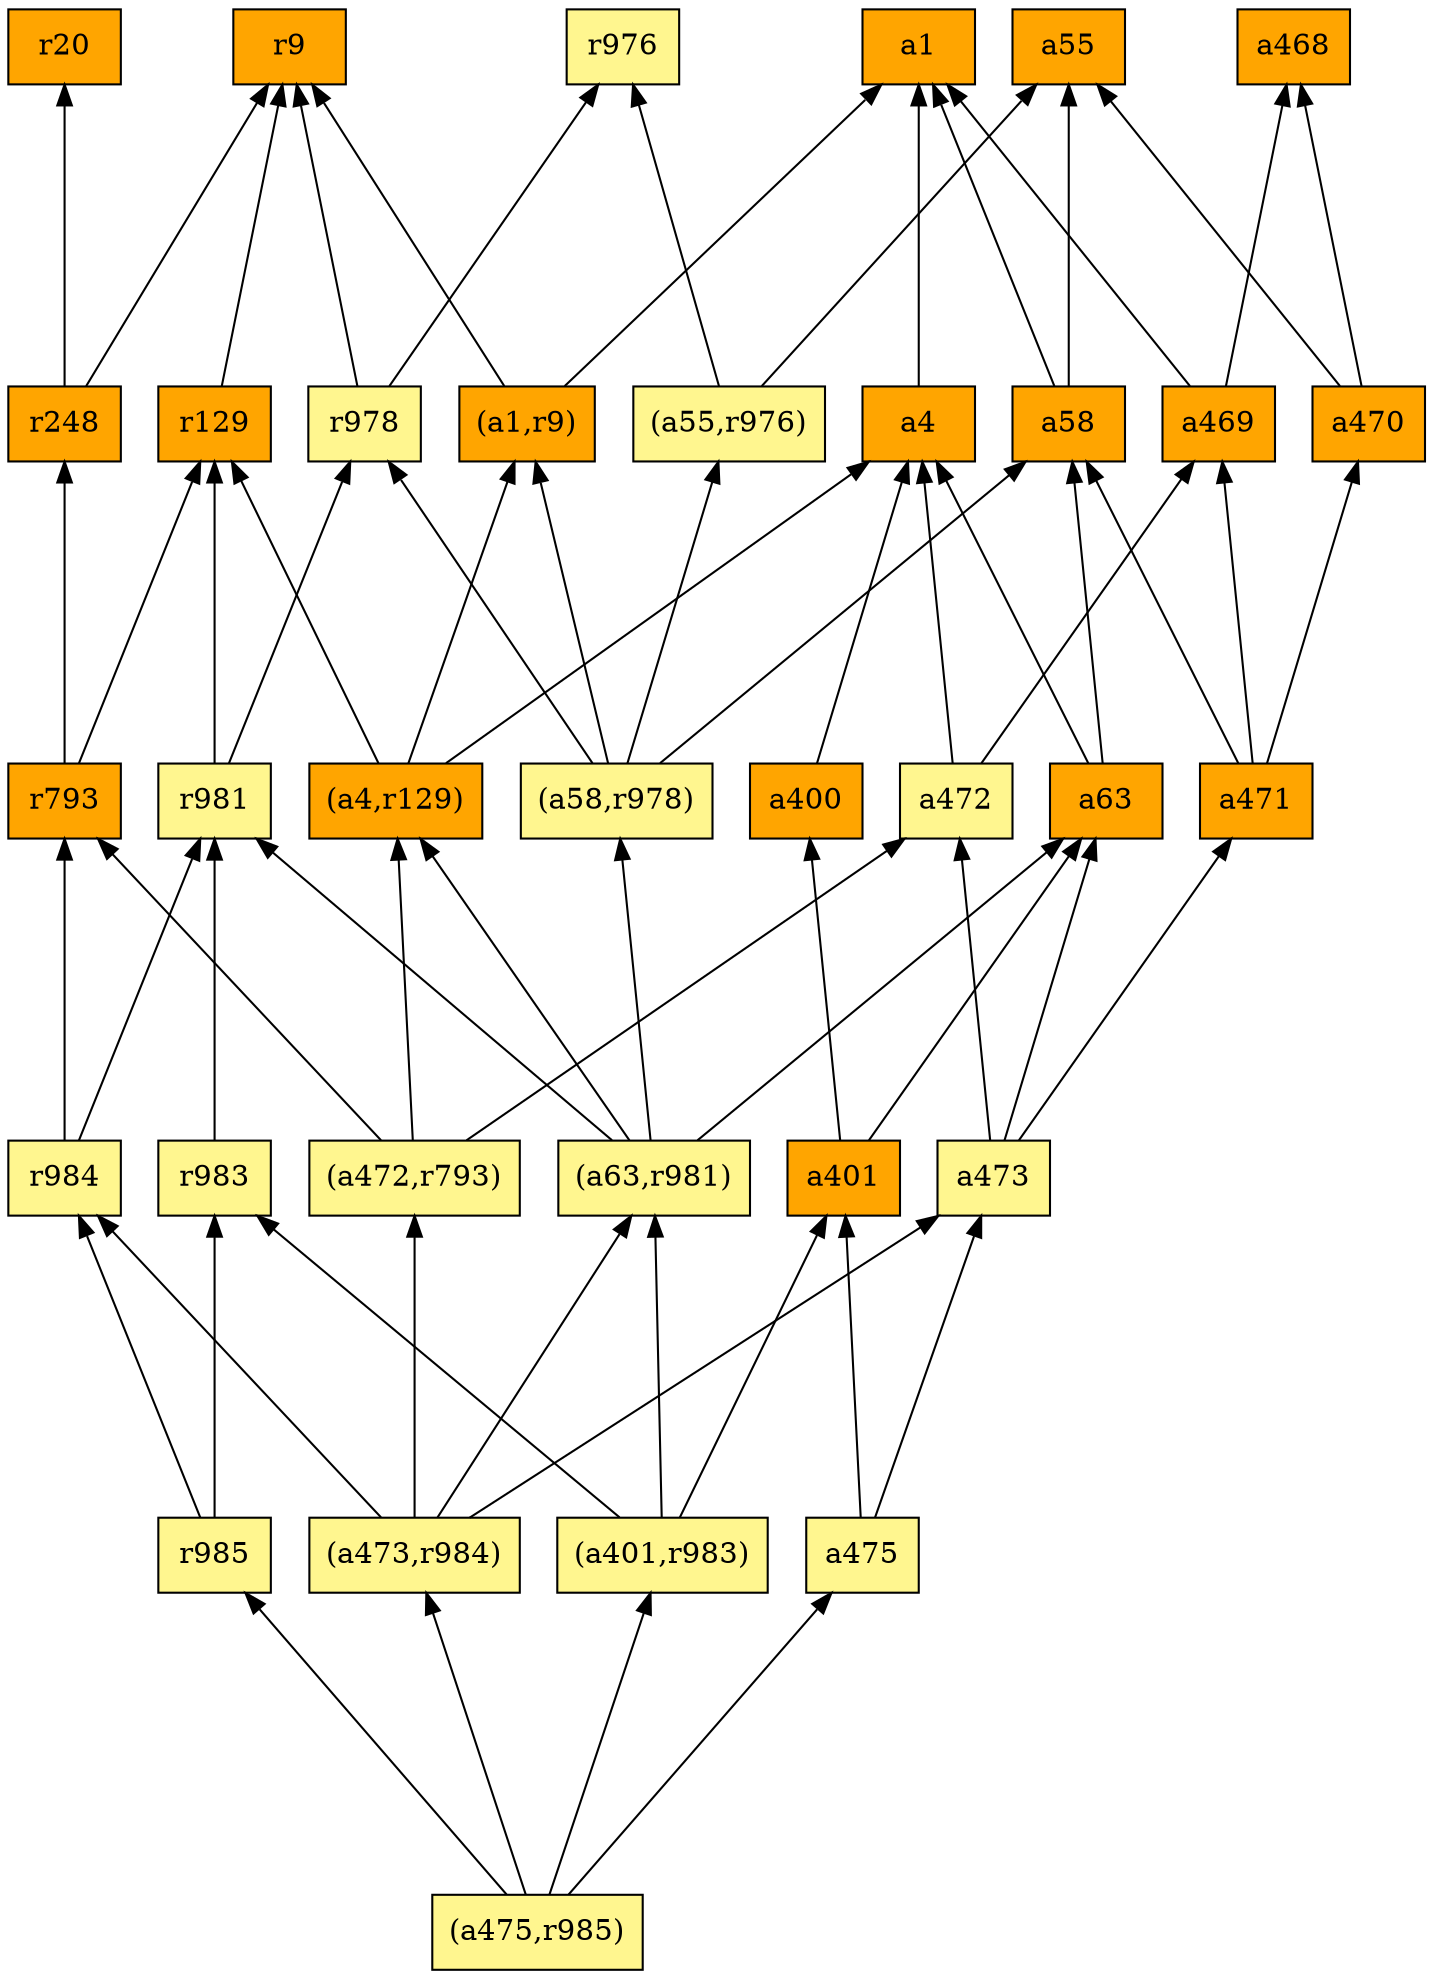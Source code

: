 digraph G {
rankdir=BT;ranksep="2.0";
"(a1,r9)" [shape=record,fillcolor=orange,style=filled,label="{(a1,r9)}"];
"a471" [shape=record,fillcolor=orange,style=filled,label="{a471}"];
"(a63,r981)" [shape=record,fillcolor=khaki1,style=filled,label="{(a63,r981)}"];
"r9" [shape=record,fillcolor=orange,style=filled,label="{r9}"];
"r984" [shape=record,fillcolor=khaki1,style=filled,label="{r984}"];
"a475" [shape=record,fillcolor=khaki1,style=filled,label="{a475}"];
"a401" [shape=record,fillcolor=orange,style=filled,label="{a401}"];
"r983" [shape=record,fillcolor=khaki1,style=filled,label="{r983}"];
"a400" [shape=record,fillcolor=orange,style=filled,label="{a400}"];
"a4" [shape=record,fillcolor=orange,style=filled,label="{a4}"];
"a55" [shape=record,fillcolor=orange,style=filled,label="{a55}"];
"(a473,r984)" [shape=record,fillcolor=khaki1,style=filled,label="{(a473,r984)}"];
"r976" [shape=record,fillcolor=khaki1,style=filled,label="{r976}"];
"a472" [shape=record,fillcolor=khaki1,style=filled,label="{a472}"];
"(a401,r983)" [shape=record,fillcolor=khaki1,style=filled,label="{(a401,r983)}"];
"a470" [shape=record,fillcolor=orange,style=filled,label="{a470}"];
"(a472,r793)" [shape=record,fillcolor=khaki1,style=filled,label="{(a472,r793)}"];
"r129" [shape=record,fillcolor=orange,style=filled,label="{r129}"];
"a58" [shape=record,fillcolor=orange,style=filled,label="{a58}"];
"r981" [shape=record,fillcolor=khaki1,style=filled,label="{r981}"];
"a469" [shape=record,fillcolor=orange,style=filled,label="{a469}"];
"a63" [shape=record,fillcolor=orange,style=filled,label="{a63}"];
"r985" [shape=record,fillcolor=khaki1,style=filled,label="{r985}"];
"r793" [shape=record,fillcolor=orange,style=filled,label="{r793}"];
"(a55,r976)" [shape=record,fillcolor=khaki1,style=filled,label="{(a55,r976)}"];
"a1" [shape=record,fillcolor=orange,style=filled,label="{a1}"];
"(a475,r985)" [shape=record,fillcolor=khaki1,style=filled,label="{(a475,r985)}"];
"r248" [shape=record,fillcolor=orange,style=filled,label="{r248}"];
"a468" [shape=record,fillcolor=orange,style=filled,label="{a468}"];
"(a4,r129)" [shape=record,fillcolor=orange,style=filled,label="{(a4,r129)}"];
"r20" [shape=record,fillcolor=orange,style=filled,label="{r20}"];
"a473" [shape=record,fillcolor=khaki1,style=filled,label="{a473}"];
"r978" [shape=record,fillcolor=khaki1,style=filled,label="{r978}"];
"(a58,r978)" [shape=record,fillcolor=khaki1,style=filled,label="{(a58,r978)}"];
"(a1,r9)" -> "r9"
"(a1,r9)" -> "a1"
"a471" -> "a58"
"a471" -> "a469"
"a471" -> "a470"
"(a63,r981)" -> "r981"
"(a63,r981)" -> "a63"
"(a63,r981)" -> "(a4,r129)"
"(a63,r981)" -> "(a58,r978)"
"r984" -> "r981"
"r984" -> "r793"
"a475" -> "a401"
"a475" -> "a473"
"a401" -> "a63"
"a401" -> "a400"
"r983" -> "r981"
"a400" -> "a4"
"a4" -> "a1"
"(a473,r984)" -> "(a472,r793)"
"(a473,r984)" -> "(a63,r981)"
"(a473,r984)" -> "r984"
"(a473,r984)" -> "a473"
"a472" -> "a469"
"a472" -> "a4"
"(a401,r983)" -> "r983"
"(a401,r983)" -> "(a63,r981)"
"(a401,r983)" -> "a401"
"a470" -> "a468"
"a470" -> "a55"
"(a472,r793)" -> "(a4,r129)"
"(a472,r793)" -> "r793"
"(a472,r793)" -> "a472"
"r129" -> "r9"
"a58" -> "a1"
"a58" -> "a55"
"r981" -> "r129"
"r981" -> "r978"
"a469" -> "a1"
"a469" -> "a468"
"a63" -> "a58"
"a63" -> "a4"
"r985" -> "r984"
"r985" -> "r983"
"r793" -> "r129"
"r793" -> "r248"
"(a55,r976)" -> "r976"
"(a55,r976)" -> "a55"
"(a475,r985)" -> "(a473,r984)"
"(a475,r985)" -> "r985"
"(a475,r985)" -> "a475"
"(a475,r985)" -> "(a401,r983)"
"r248" -> "r9"
"r248" -> "r20"
"(a4,r129)" -> "(a1,r9)"
"(a4,r129)" -> "r129"
"(a4,r129)" -> "a4"
"a473" -> "a471"
"a473" -> "a63"
"a473" -> "a472"
"r978" -> "r9"
"r978" -> "r976"
"(a58,r978)" -> "(a1,r9)"
"(a58,r978)" -> "a58"
"(a58,r978)" -> "r978"
"(a58,r978)" -> "(a55,r976)"
}